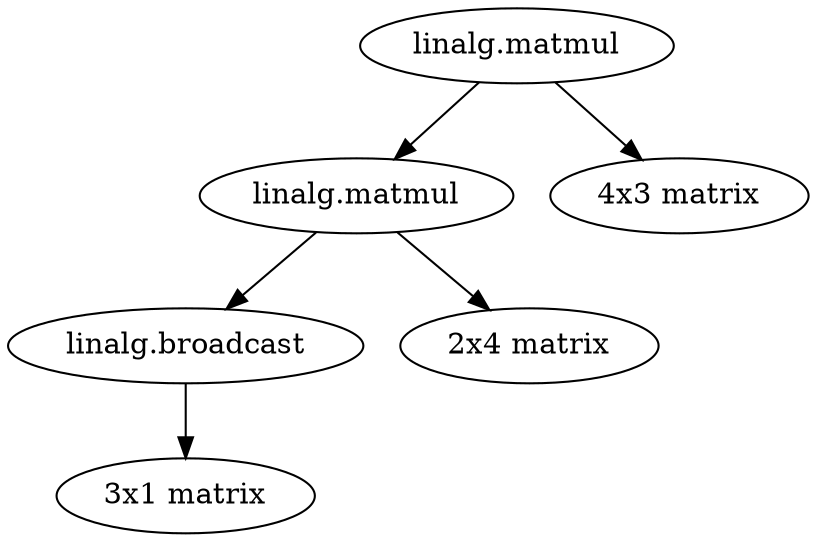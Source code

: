 digraph {
	0 [label="linalg.broadcast", rows=3, columns=2];
	1 [label="3x1 matrix", rows=3, columns=1];
	2 [label="linalg.matmul", rows=3, columns=4];
	4 [label="2x4 matrix", rows=2, columns=4];
	5 [label="linalg.matmul", rows=3, columns=3];
	7 [label="4x3 matrix", rows=4, columns=3];

	0 -> 1;
	2 -> 0;
	2 -> 4;
	5 -> 2;
	5 -> 7;
}
